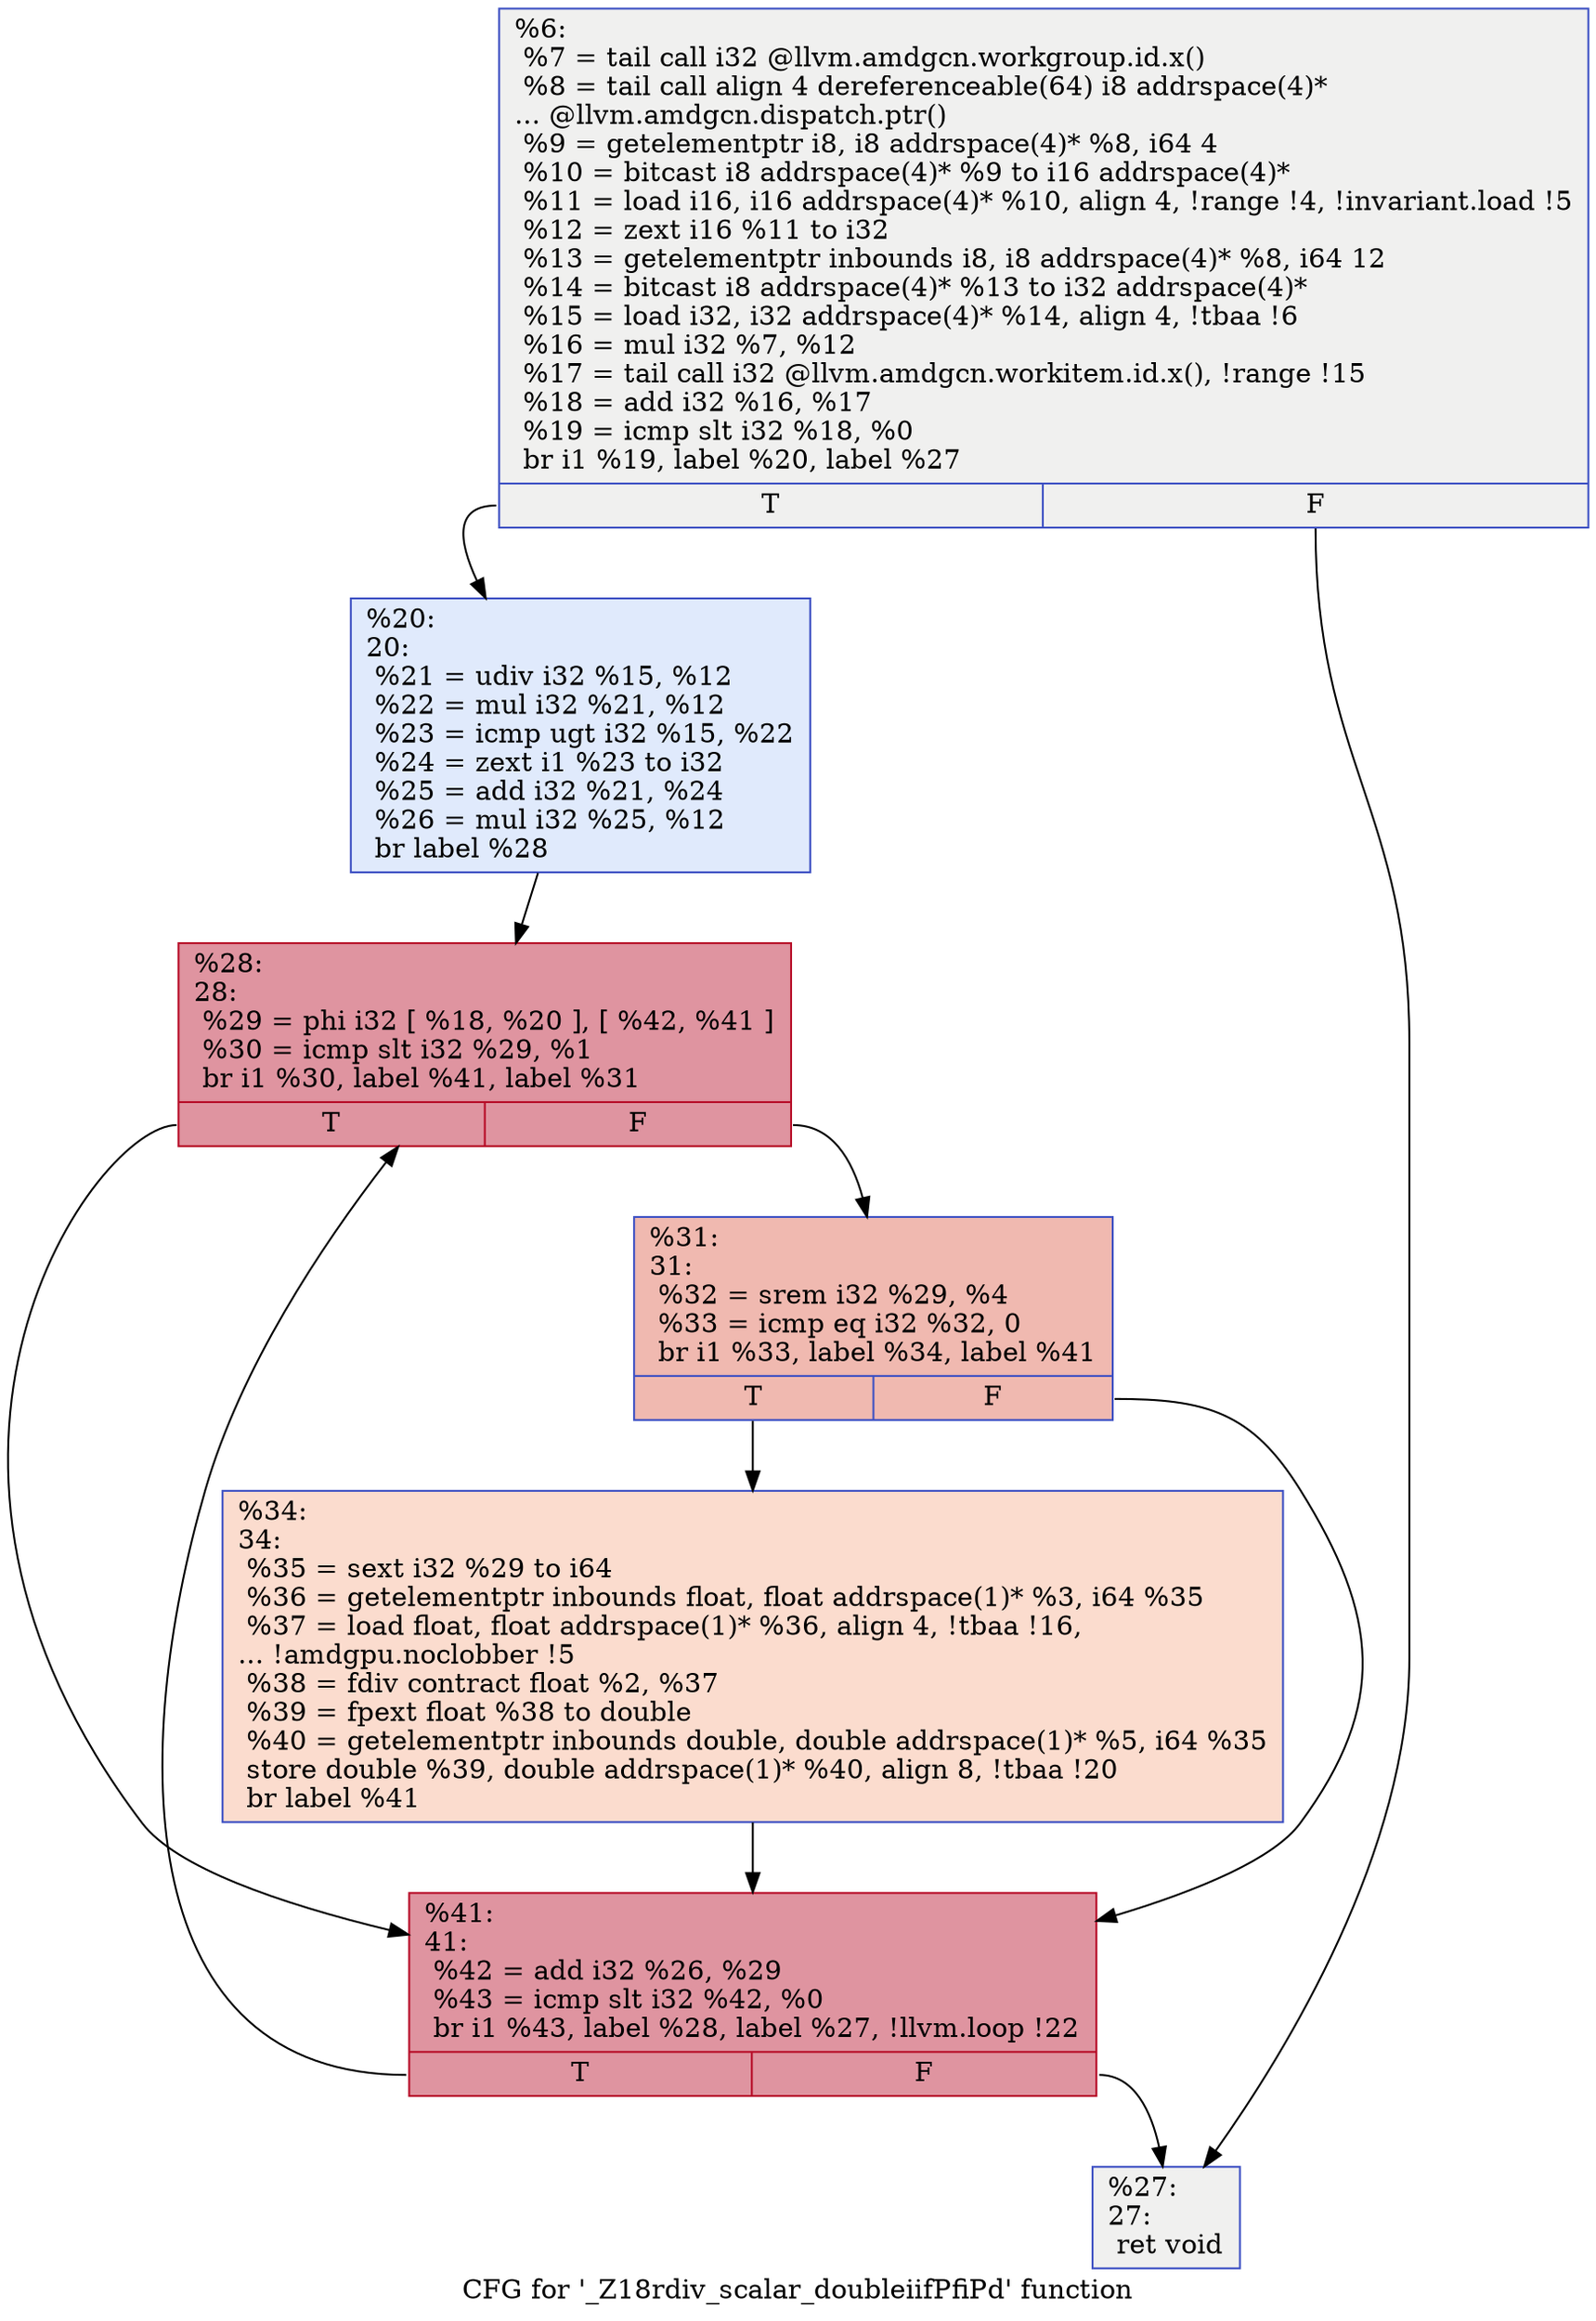 digraph "CFG for '_Z18rdiv_scalar_doubleiifPfiPd' function" {
	label="CFG for '_Z18rdiv_scalar_doubleiifPfiPd' function";

	Node0x5f80730 [shape=record,color="#3d50c3ff", style=filled, fillcolor="#dedcdb70",label="{%6:\l  %7 = tail call i32 @llvm.amdgcn.workgroup.id.x()\l  %8 = tail call align 4 dereferenceable(64) i8 addrspace(4)*\l... @llvm.amdgcn.dispatch.ptr()\l  %9 = getelementptr i8, i8 addrspace(4)* %8, i64 4\l  %10 = bitcast i8 addrspace(4)* %9 to i16 addrspace(4)*\l  %11 = load i16, i16 addrspace(4)* %10, align 4, !range !4, !invariant.load !5\l  %12 = zext i16 %11 to i32\l  %13 = getelementptr inbounds i8, i8 addrspace(4)* %8, i64 12\l  %14 = bitcast i8 addrspace(4)* %13 to i32 addrspace(4)*\l  %15 = load i32, i32 addrspace(4)* %14, align 4, !tbaa !6\l  %16 = mul i32 %7, %12\l  %17 = tail call i32 @llvm.amdgcn.workitem.id.x(), !range !15\l  %18 = add i32 %16, %17\l  %19 = icmp slt i32 %18, %0\l  br i1 %19, label %20, label %27\l|{<s0>T|<s1>F}}"];
	Node0x5f80730:s0 -> Node0x5f82980;
	Node0x5f80730:s1 -> Node0x5f82a10;
	Node0x5f82980 [shape=record,color="#3d50c3ff", style=filled, fillcolor="#b9d0f970",label="{%20:\l20:                                               \l  %21 = udiv i32 %15, %12\l  %22 = mul i32 %21, %12\l  %23 = icmp ugt i32 %15, %22\l  %24 = zext i1 %23 to i32\l  %25 = add i32 %21, %24\l  %26 = mul i32 %25, %12\l  br label %28\l}"];
	Node0x5f82980 -> Node0x5f82e90;
	Node0x5f82a10 [shape=record,color="#3d50c3ff", style=filled, fillcolor="#dedcdb70",label="{%27:\l27:                                               \l  ret void\l}"];
	Node0x5f82e90 [shape=record,color="#b70d28ff", style=filled, fillcolor="#b70d2870",label="{%28:\l28:                                               \l  %29 = phi i32 [ %18, %20 ], [ %42, %41 ]\l  %30 = icmp slt i32 %29, %1\l  br i1 %30, label %41, label %31\l|{<s0>T|<s1>F}}"];
	Node0x5f82e90:s0 -> Node0x5f82fa0;
	Node0x5f82e90:s1 -> Node0x5f83130;
	Node0x5f83130 [shape=record,color="#3d50c3ff", style=filled, fillcolor="#de614d70",label="{%31:\l31:                                               \l  %32 = srem i32 %29, %4\l  %33 = icmp eq i32 %32, 0\l  br i1 %33, label %34, label %41\l|{<s0>T|<s1>F}}"];
	Node0x5f83130:s0 -> Node0x5f82540;
	Node0x5f83130:s1 -> Node0x5f82fa0;
	Node0x5f82540 [shape=record,color="#3d50c3ff", style=filled, fillcolor="#f7af9170",label="{%34:\l34:                                               \l  %35 = sext i32 %29 to i64\l  %36 = getelementptr inbounds float, float addrspace(1)* %3, i64 %35\l  %37 = load float, float addrspace(1)* %36, align 4, !tbaa !16,\l... !amdgpu.noclobber !5\l  %38 = fdiv contract float %2, %37\l  %39 = fpext float %38 to double\l  %40 = getelementptr inbounds double, double addrspace(1)* %5, i64 %35\l  store double %39, double addrspace(1)* %40, align 8, !tbaa !20\l  br label %41\l}"];
	Node0x5f82540 -> Node0x5f82fa0;
	Node0x5f82fa0 [shape=record,color="#b70d28ff", style=filled, fillcolor="#b70d2870",label="{%41:\l41:                                               \l  %42 = add i32 %26, %29\l  %43 = icmp slt i32 %42, %0\l  br i1 %43, label %28, label %27, !llvm.loop !22\l|{<s0>T|<s1>F}}"];
	Node0x5f82fa0:s0 -> Node0x5f82e90;
	Node0x5f82fa0:s1 -> Node0x5f82a10;
}
